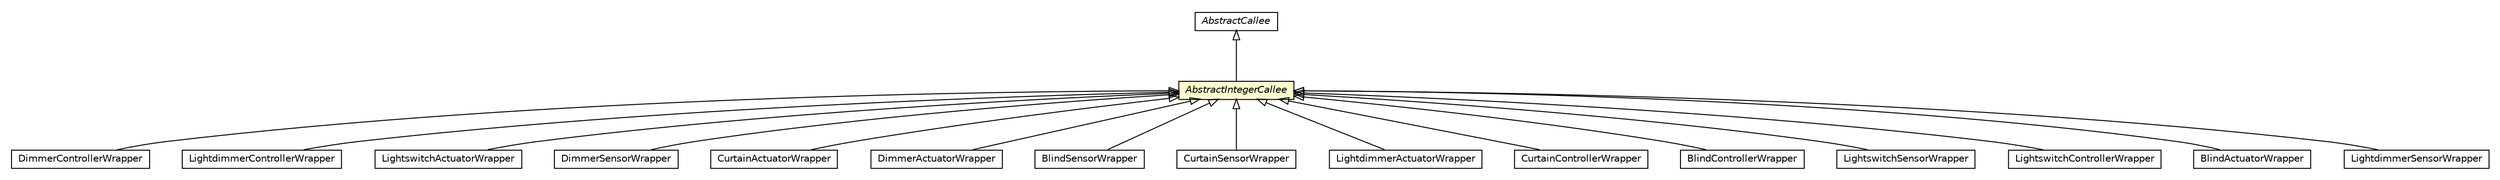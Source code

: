 #!/usr/local/bin/dot
#
# Class diagram 
# Generated by UMLGraph version R5_6-24-gf6e263 (http://www.umlgraph.org/)
#

digraph G {
	edge [fontname="Helvetica",fontsize=10,labelfontname="Helvetica",labelfontsize=10];
	node [fontname="Helvetica",fontsize=10,shape=plaintext];
	nodesep=0.25;
	ranksep=0.5;
	// org.universAAL.lddi.smarthome.exporter.devices.DimmerControllerWrapper
	c1856531 [label=<<table title="org.universAAL.lddi.smarthome.exporter.devices.DimmerControllerWrapper" border="0" cellborder="1" cellspacing="0" cellpadding="2" port="p" href="./DimmerControllerWrapper.html">
		<tr><td><table border="0" cellspacing="0" cellpadding="1">
<tr><td align="center" balign="center"> DimmerControllerWrapper </td></tr>
		</table></td></tr>
		</table>>, URL="./DimmerControllerWrapper.html", fontname="Helvetica", fontcolor="black", fontsize=10.0];
	// org.universAAL.lddi.smarthome.exporter.devices.LightdimmerControllerWrapper
	c1856532 [label=<<table title="org.universAAL.lddi.smarthome.exporter.devices.LightdimmerControllerWrapper" border="0" cellborder="1" cellspacing="0" cellpadding="2" port="p" href="./LightdimmerControllerWrapper.html">
		<tr><td><table border="0" cellspacing="0" cellpadding="1">
<tr><td align="center" balign="center"> LightdimmerControllerWrapper </td></tr>
		</table></td></tr>
		</table>>, URL="./LightdimmerControllerWrapper.html", fontname="Helvetica", fontcolor="black", fontsize=10.0];
	// org.universAAL.lddi.smarthome.exporter.devices.LightswitchActuatorWrapper
	c1856533 [label=<<table title="org.universAAL.lddi.smarthome.exporter.devices.LightswitchActuatorWrapper" border="0" cellborder="1" cellspacing="0" cellpadding="2" port="p" href="./LightswitchActuatorWrapper.html">
		<tr><td><table border="0" cellspacing="0" cellpadding="1">
<tr><td align="center" balign="center"> LightswitchActuatorWrapper </td></tr>
		</table></td></tr>
		</table>>, URL="./LightswitchActuatorWrapper.html", fontname="Helvetica", fontcolor="black", fontsize=10.0];
	// org.universAAL.lddi.smarthome.exporter.devices.DimmerSensorWrapper
	c1856535 [label=<<table title="org.universAAL.lddi.smarthome.exporter.devices.DimmerSensorWrapper" border="0" cellborder="1" cellspacing="0" cellpadding="2" port="p" href="./DimmerSensorWrapper.html">
		<tr><td><table border="0" cellspacing="0" cellpadding="1">
<tr><td align="center" balign="center"> DimmerSensorWrapper </td></tr>
		</table></td></tr>
		</table>>, URL="./DimmerSensorWrapper.html", fontname="Helvetica", fontcolor="black", fontsize=10.0];
	// org.universAAL.lddi.smarthome.exporter.devices.CurtainActuatorWrapper
	c1856537 [label=<<table title="org.universAAL.lddi.smarthome.exporter.devices.CurtainActuatorWrapper" border="0" cellborder="1" cellspacing="0" cellpadding="2" port="p" href="./CurtainActuatorWrapper.html">
		<tr><td><table border="0" cellspacing="0" cellpadding="1">
<tr><td align="center" balign="center"> CurtainActuatorWrapper </td></tr>
		</table></td></tr>
		</table>>, URL="./CurtainActuatorWrapper.html", fontname="Helvetica", fontcolor="black", fontsize=10.0];
	// org.universAAL.lddi.smarthome.exporter.devices.DimmerActuatorWrapper
	c1856539 [label=<<table title="org.universAAL.lddi.smarthome.exporter.devices.DimmerActuatorWrapper" border="0" cellborder="1" cellspacing="0" cellpadding="2" port="p" href="./DimmerActuatorWrapper.html">
		<tr><td><table border="0" cellspacing="0" cellpadding="1">
<tr><td align="center" balign="center"> DimmerActuatorWrapper </td></tr>
		</table></td></tr>
		</table>>, URL="./DimmerActuatorWrapper.html", fontname="Helvetica", fontcolor="black", fontsize=10.0];
	// org.universAAL.lddi.smarthome.exporter.devices.BlindSensorWrapper
	c1856540 [label=<<table title="org.universAAL.lddi.smarthome.exporter.devices.BlindSensorWrapper" border="0" cellborder="1" cellspacing="0" cellpadding="2" port="p" href="./BlindSensorWrapper.html">
		<tr><td><table border="0" cellspacing="0" cellpadding="1">
<tr><td align="center" balign="center"> BlindSensorWrapper </td></tr>
		</table></td></tr>
		</table>>, URL="./BlindSensorWrapper.html", fontname="Helvetica", fontcolor="black", fontsize=10.0];
	// org.universAAL.lddi.smarthome.exporter.devices.AbstractIntegerCallee
	c1856541 [label=<<table title="org.universAAL.lddi.smarthome.exporter.devices.AbstractIntegerCallee" border="0" cellborder="1" cellspacing="0" cellpadding="2" port="p" bgcolor="lemonChiffon" href="./AbstractIntegerCallee.html">
		<tr><td><table border="0" cellspacing="0" cellpadding="1">
<tr><td align="center" balign="center"><font face="Helvetica-Oblique"> AbstractIntegerCallee </font></td></tr>
		</table></td></tr>
		</table>>, URL="./AbstractIntegerCallee.html", fontname="Helvetica", fontcolor="black", fontsize=10.0];
	// org.universAAL.lddi.smarthome.exporter.devices.CurtainSensorWrapper
	c1856543 [label=<<table title="org.universAAL.lddi.smarthome.exporter.devices.CurtainSensorWrapper" border="0" cellborder="1" cellspacing="0" cellpadding="2" port="p" href="./CurtainSensorWrapper.html">
		<tr><td><table border="0" cellspacing="0" cellpadding="1">
<tr><td align="center" balign="center"> CurtainSensorWrapper </td></tr>
		</table></td></tr>
		</table>>, URL="./CurtainSensorWrapper.html", fontname="Helvetica", fontcolor="black", fontsize=10.0];
	// org.universAAL.lddi.smarthome.exporter.devices.LightdimmerActuatorWrapper
	c1856544 [label=<<table title="org.universAAL.lddi.smarthome.exporter.devices.LightdimmerActuatorWrapper" border="0" cellborder="1" cellspacing="0" cellpadding="2" port="p" href="./LightdimmerActuatorWrapper.html">
		<tr><td><table border="0" cellspacing="0" cellpadding="1">
<tr><td align="center" balign="center"> LightdimmerActuatorWrapper </td></tr>
		</table></td></tr>
		</table>>, URL="./LightdimmerActuatorWrapper.html", fontname="Helvetica", fontcolor="black", fontsize=10.0];
	// org.universAAL.lddi.smarthome.exporter.devices.CurtainControllerWrapper
	c1856545 [label=<<table title="org.universAAL.lddi.smarthome.exporter.devices.CurtainControllerWrapper" border="0" cellborder="1" cellspacing="0" cellpadding="2" port="p" href="./CurtainControllerWrapper.html">
		<tr><td><table border="0" cellspacing="0" cellpadding="1">
<tr><td align="center" balign="center"> CurtainControllerWrapper </td></tr>
		</table></td></tr>
		</table>>, URL="./CurtainControllerWrapper.html", fontname="Helvetica", fontcolor="black", fontsize=10.0];
	// org.universAAL.lddi.smarthome.exporter.devices.BlindControllerWrapper
	c1856547 [label=<<table title="org.universAAL.lddi.smarthome.exporter.devices.BlindControllerWrapper" border="0" cellborder="1" cellspacing="0" cellpadding="2" port="p" href="./BlindControllerWrapper.html">
		<tr><td><table border="0" cellspacing="0" cellpadding="1">
<tr><td align="center" balign="center"> BlindControllerWrapper </td></tr>
		</table></td></tr>
		</table>>, URL="./BlindControllerWrapper.html", fontname="Helvetica", fontcolor="black", fontsize=10.0];
	// org.universAAL.lddi.smarthome.exporter.devices.AbstractCallee
	c1856549 [label=<<table title="org.universAAL.lddi.smarthome.exporter.devices.AbstractCallee" border="0" cellborder="1" cellspacing="0" cellpadding="2" port="p" href="./AbstractCallee.html">
		<tr><td><table border="0" cellspacing="0" cellpadding="1">
<tr><td align="center" balign="center"><font face="Helvetica-Oblique"> AbstractCallee </font></td></tr>
		</table></td></tr>
		</table>>, URL="./AbstractCallee.html", fontname="Helvetica", fontcolor="black", fontsize=10.0];
	// org.universAAL.lddi.smarthome.exporter.devices.LightswitchSensorWrapper
	c1856550 [label=<<table title="org.universAAL.lddi.smarthome.exporter.devices.LightswitchSensorWrapper" border="0" cellborder="1" cellspacing="0" cellpadding="2" port="p" href="./LightswitchSensorWrapper.html">
		<tr><td><table border="0" cellspacing="0" cellpadding="1">
<tr><td align="center" balign="center"> LightswitchSensorWrapper </td></tr>
		</table></td></tr>
		</table>>, URL="./LightswitchSensorWrapper.html", fontname="Helvetica", fontcolor="black", fontsize=10.0];
	// org.universAAL.lddi.smarthome.exporter.devices.LightswitchControllerWrapper
	c1856552 [label=<<table title="org.universAAL.lddi.smarthome.exporter.devices.LightswitchControllerWrapper" border="0" cellborder="1" cellspacing="0" cellpadding="2" port="p" href="./LightswitchControllerWrapper.html">
		<tr><td><table border="0" cellspacing="0" cellpadding="1">
<tr><td align="center" balign="center"> LightswitchControllerWrapper </td></tr>
		</table></td></tr>
		</table>>, URL="./LightswitchControllerWrapper.html", fontname="Helvetica", fontcolor="black", fontsize=10.0];
	// org.universAAL.lddi.smarthome.exporter.devices.BlindActuatorWrapper
	c1856555 [label=<<table title="org.universAAL.lddi.smarthome.exporter.devices.BlindActuatorWrapper" border="0" cellborder="1" cellspacing="0" cellpadding="2" port="p" href="./BlindActuatorWrapper.html">
		<tr><td><table border="0" cellspacing="0" cellpadding="1">
<tr><td align="center" balign="center"> BlindActuatorWrapper </td></tr>
		</table></td></tr>
		</table>>, URL="./BlindActuatorWrapper.html", fontname="Helvetica", fontcolor="black", fontsize=10.0];
	// org.universAAL.lddi.smarthome.exporter.devices.LightdimmerSensorWrapper
	c1856556 [label=<<table title="org.universAAL.lddi.smarthome.exporter.devices.LightdimmerSensorWrapper" border="0" cellborder="1" cellspacing="0" cellpadding="2" port="p" href="./LightdimmerSensorWrapper.html">
		<tr><td><table border="0" cellspacing="0" cellpadding="1">
<tr><td align="center" balign="center"> LightdimmerSensorWrapper </td></tr>
		</table></td></tr>
		</table>>, URL="./LightdimmerSensorWrapper.html", fontname="Helvetica", fontcolor="black", fontsize=10.0];
	//org.universAAL.lddi.smarthome.exporter.devices.DimmerControllerWrapper extends org.universAAL.lddi.smarthome.exporter.devices.AbstractIntegerCallee
	c1856541:p -> c1856531:p [dir=back,arrowtail=empty];
	//org.universAAL.lddi.smarthome.exporter.devices.LightdimmerControllerWrapper extends org.universAAL.lddi.smarthome.exporter.devices.AbstractIntegerCallee
	c1856541:p -> c1856532:p [dir=back,arrowtail=empty];
	//org.universAAL.lddi.smarthome.exporter.devices.LightswitchActuatorWrapper extends org.universAAL.lddi.smarthome.exporter.devices.AbstractIntegerCallee
	c1856541:p -> c1856533:p [dir=back,arrowtail=empty];
	//org.universAAL.lddi.smarthome.exporter.devices.DimmerSensorWrapper extends org.universAAL.lddi.smarthome.exporter.devices.AbstractIntegerCallee
	c1856541:p -> c1856535:p [dir=back,arrowtail=empty];
	//org.universAAL.lddi.smarthome.exporter.devices.CurtainActuatorWrapper extends org.universAAL.lddi.smarthome.exporter.devices.AbstractIntegerCallee
	c1856541:p -> c1856537:p [dir=back,arrowtail=empty];
	//org.universAAL.lddi.smarthome.exporter.devices.DimmerActuatorWrapper extends org.universAAL.lddi.smarthome.exporter.devices.AbstractIntegerCallee
	c1856541:p -> c1856539:p [dir=back,arrowtail=empty];
	//org.universAAL.lddi.smarthome.exporter.devices.BlindSensorWrapper extends org.universAAL.lddi.smarthome.exporter.devices.AbstractIntegerCallee
	c1856541:p -> c1856540:p [dir=back,arrowtail=empty];
	//org.universAAL.lddi.smarthome.exporter.devices.AbstractIntegerCallee extends org.universAAL.lddi.smarthome.exporter.devices.AbstractCallee
	c1856549:p -> c1856541:p [dir=back,arrowtail=empty];
	//org.universAAL.lddi.smarthome.exporter.devices.CurtainSensorWrapper extends org.universAAL.lddi.smarthome.exporter.devices.AbstractIntegerCallee
	c1856541:p -> c1856543:p [dir=back,arrowtail=empty];
	//org.universAAL.lddi.smarthome.exporter.devices.LightdimmerActuatorWrapper extends org.universAAL.lddi.smarthome.exporter.devices.AbstractIntegerCallee
	c1856541:p -> c1856544:p [dir=back,arrowtail=empty];
	//org.universAAL.lddi.smarthome.exporter.devices.CurtainControllerWrapper extends org.universAAL.lddi.smarthome.exporter.devices.AbstractIntegerCallee
	c1856541:p -> c1856545:p [dir=back,arrowtail=empty];
	//org.universAAL.lddi.smarthome.exporter.devices.BlindControllerWrapper extends org.universAAL.lddi.smarthome.exporter.devices.AbstractIntegerCallee
	c1856541:p -> c1856547:p [dir=back,arrowtail=empty];
	//org.universAAL.lddi.smarthome.exporter.devices.LightswitchSensorWrapper extends org.universAAL.lddi.smarthome.exporter.devices.AbstractIntegerCallee
	c1856541:p -> c1856550:p [dir=back,arrowtail=empty];
	//org.universAAL.lddi.smarthome.exporter.devices.LightswitchControllerWrapper extends org.universAAL.lddi.smarthome.exporter.devices.AbstractIntegerCallee
	c1856541:p -> c1856552:p [dir=back,arrowtail=empty];
	//org.universAAL.lddi.smarthome.exporter.devices.BlindActuatorWrapper extends org.universAAL.lddi.smarthome.exporter.devices.AbstractIntegerCallee
	c1856541:p -> c1856555:p [dir=back,arrowtail=empty];
	//org.universAAL.lddi.smarthome.exporter.devices.LightdimmerSensorWrapper extends org.universAAL.lddi.smarthome.exporter.devices.AbstractIntegerCallee
	c1856541:p -> c1856556:p [dir=back,arrowtail=empty];
}

